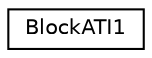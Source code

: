 digraph G
{
  edge [fontname="Helvetica",fontsize="10",labelfontname="Helvetica",labelfontsize="10"];
  node [fontname="Helvetica",fontsize="10",shape=record];
  rankdir=LR;
  Node1 [label="BlockATI1",height=0.2,width=0.4,color="black", fillcolor="white", style="filled",URL="$d2/de0/structBlockATI1.html",tooltip="ATI1 block."];
}
